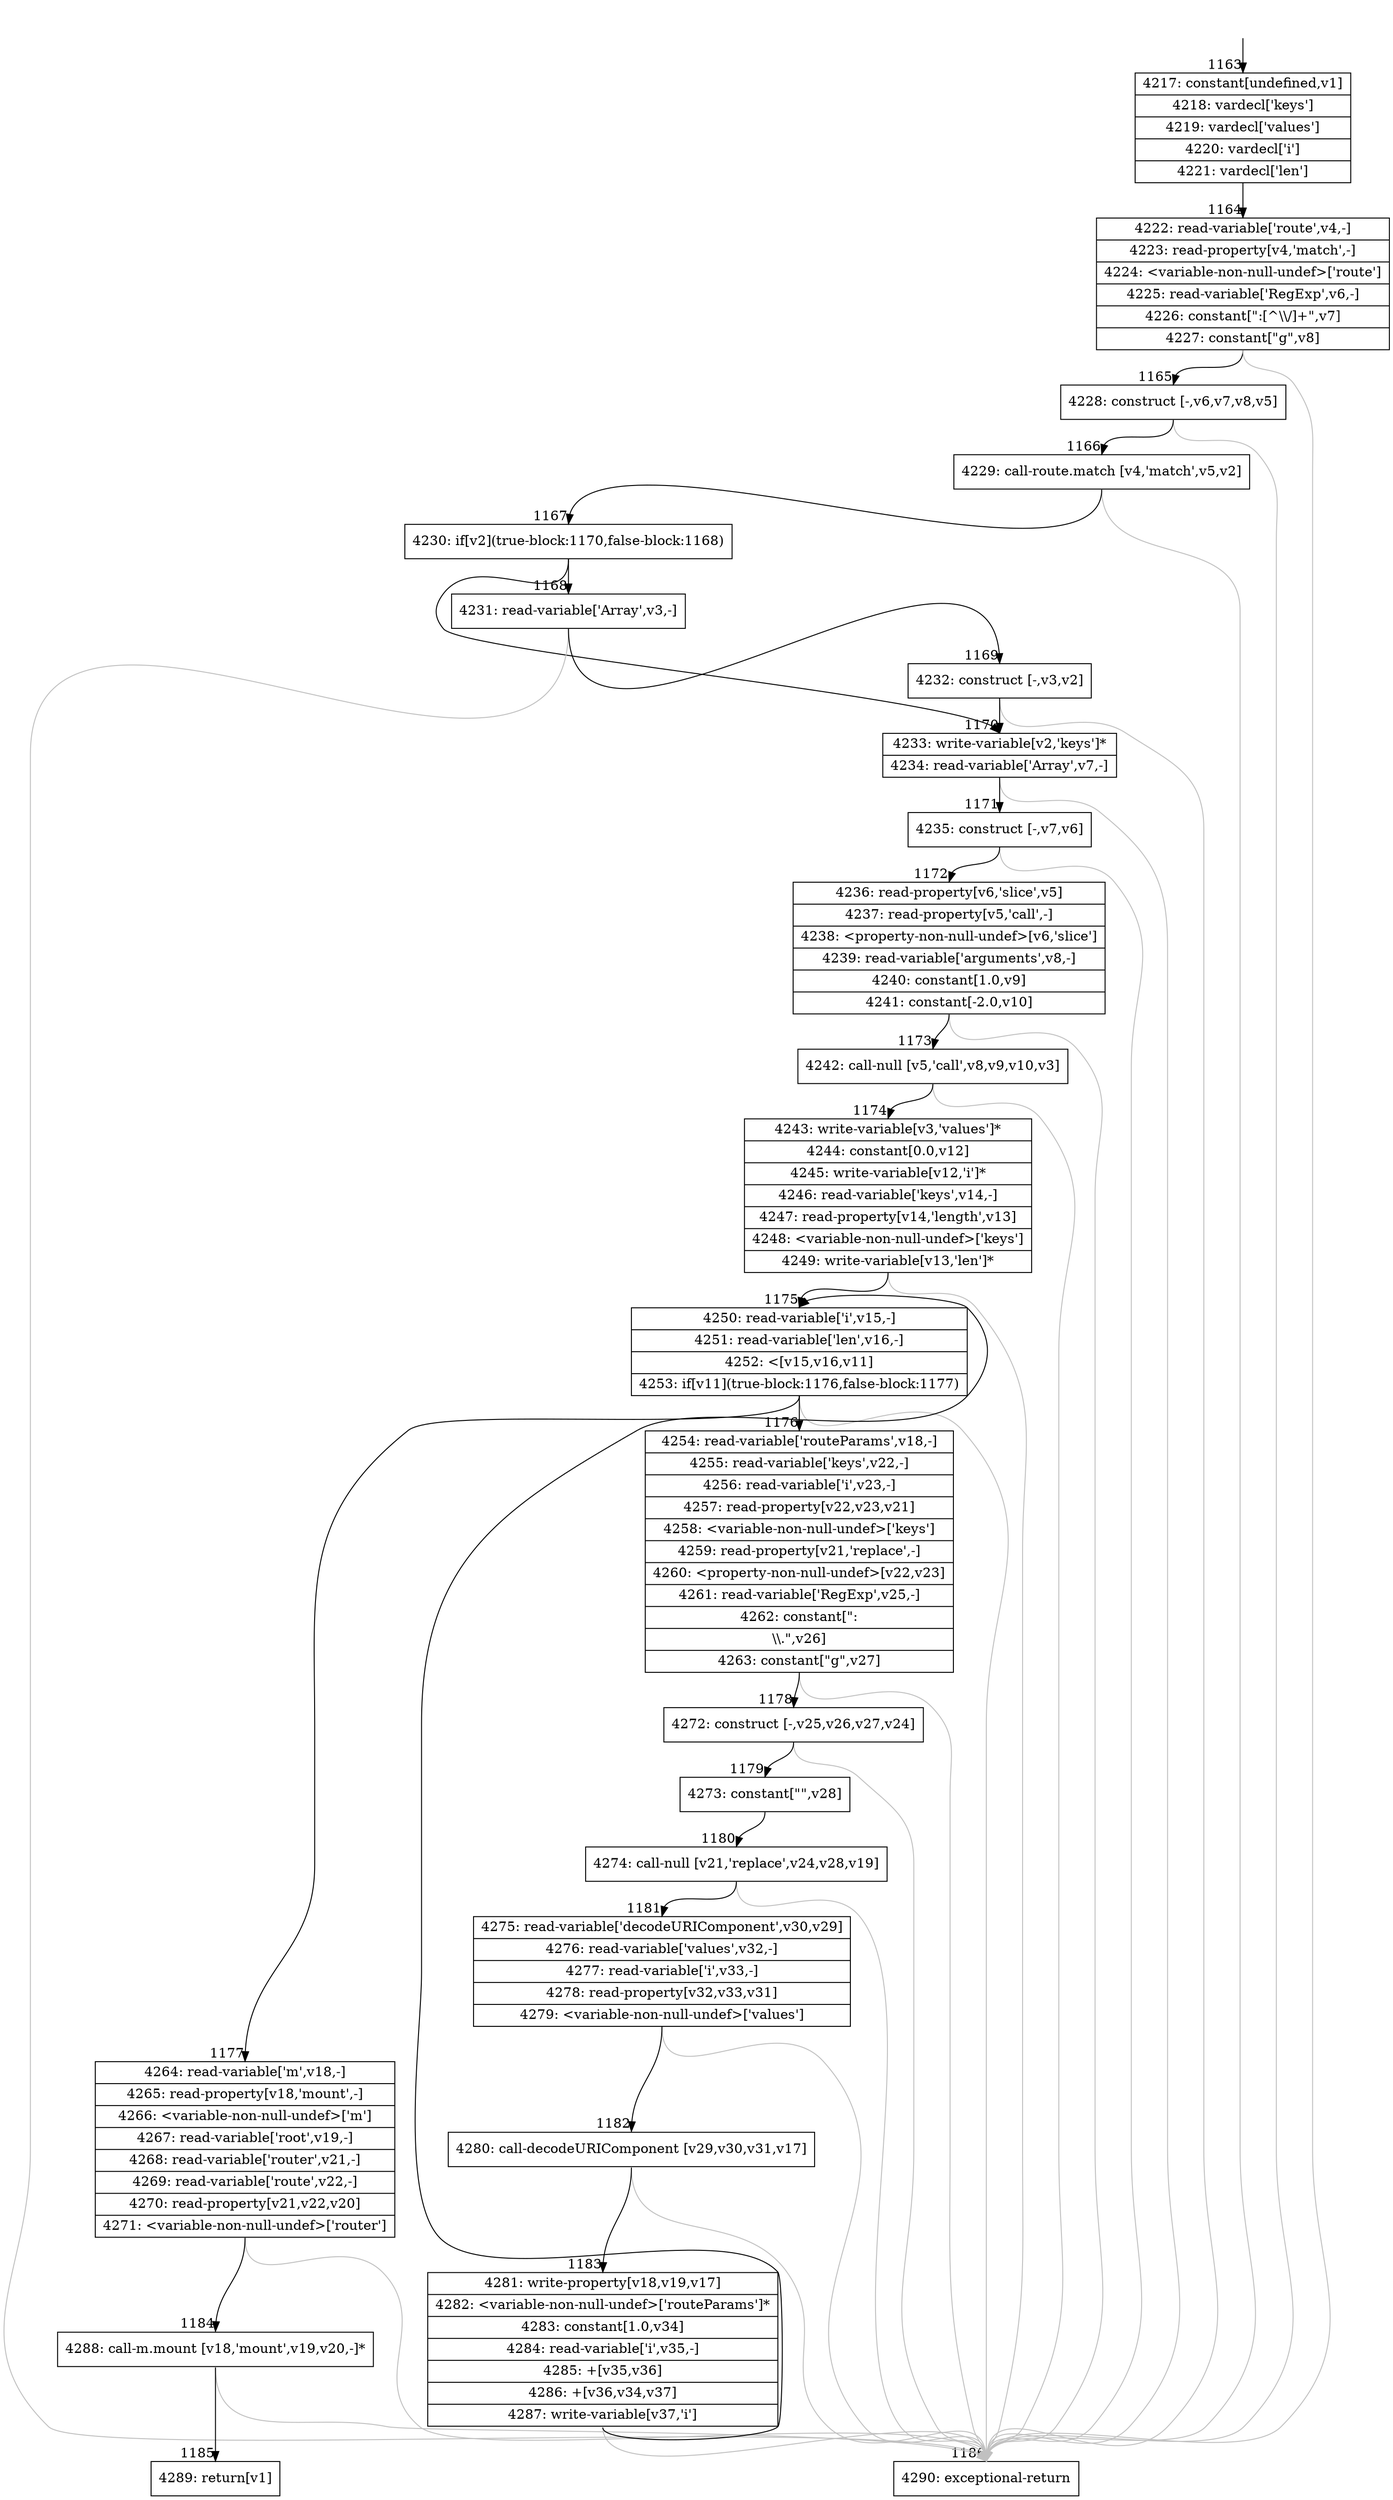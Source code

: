 digraph {
rankdir="TD"
BB_entry46[shape=none,label=""];
BB_entry46 -> BB1163 [tailport=s, headport=n, headlabel="    1163"]
BB1163 [shape=record label="{4217: constant[undefined,v1]|4218: vardecl['keys']|4219: vardecl['values']|4220: vardecl['i']|4221: vardecl['len']}" ] 
BB1163 -> BB1164 [tailport=s, headport=n, headlabel="      1164"]
BB1164 [shape=record label="{4222: read-variable['route',v4,-]|4223: read-property[v4,'match',-]|4224: \<variable-non-null-undef\>['route']|4225: read-variable['RegExp',v6,-]|4226: constant[\":[^\\\\/]+\",v7]|4227: constant[\"g\",v8]}" ] 
BB1164 -> BB1165 [tailport=s, headport=n, headlabel="      1165"]
BB1164 -> BB1186 [tailport=s, headport=n, color=gray, headlabel="      1186"]
BB1165 [shape=record label="{4228: construct [-,v6,v7,v8,v5]}" ] 
BB1165 -> BB1166 [tailport=s, headport=n, headlabel="      1166"]
BB1165 -> BB1186 [tailport=s, headport=n, color=gray]
BB1166 [shape=record label="{4229: call-route.match [v4,'match',v5,v2]}" ] 
BB1166 -> BB1167 [tailport=s, headport=n, headlabel="      1167"]
BB1166 -> BB1186 [tailport=s, headport=n, color=gray]
BB1167 [shape=record label="{4230: if[v2](true-block:1170,false-block:1168)}" ] 
BB1167 -> BB1170 [tailport=s, headport=n, headlabel="      1170"]
BB1167 -> BB1168 [tailport=s, headport=n, headlabel="      1168"]
BB1168 [shape=record label="{4231: read-variable['Array',v3,-]}" ] 
BB1168 -> BB1169 [tailport=s, headport=n, headlabel="      1169"]
BB1168 -> BB1186 [tailport=s, headport=n, color=gray]
BB1169 [shape=record label="{4232: construct [-,v3,v2]}" ] 
BB1169 -> BB1170 [tailport=s, headport=n]
BB1169 -> BB1186 [tailport=s, headport=n, color=gray]
BB1170 [shape=record label="{4233: write-variable[v2,'keys']*|4234: read-variable['Array',v7,-]}" ] 
BB1170 -> BB1171 [tailport=s, headport=n, headlabel="      1171"]
BB1170 -> BB1186 [tailport=s, headport=n, color=gray]
BB1171 [shape=record label="{4235: construct [-,v7,v6]}" ] 
BB1171 -> BB1172 [tailport=s, headport=n, headlabel="      1172"]
BB1171 -> BB1186 [tailport=s, headport=n, color=gray]
BB1172 [shape=record label="{4236: read-property[v6,'slice',v5]|4237: read-property[v5,'call',-]|4238: \<property-non-null-undef\>[v6,'slice']|4239: read-variable['arguments',v8,-]|4240: constant[1.0,v9]|4241: constant[-2.0,v10]}" ] 
BB1172 -> BB1173 [tailport=s, headport=n, headlabel="      1173"]
BB1172 -> BB1186 [tailport=s, headport=n, color=gray]
BB1173 [shape=record label="{4242: call-null [v5,'call',v8,v9,v10,v3]}" ] 
BB1173 -> BB1174 [tailport=s, headport=n, headlabel="      1174"]
BB1173 -> BB1186 [tailport=s, headport=n, color=gray]
BB1174 [shape=record label="{4243: write-variable[v3,'values']*|4244: constant[0.0,v12]|4245: write-variable[v12,'i']*|4246: read-variable['keys',v14,-]|4247: read-property[v14,'length',v13]|4248: \<variable-non-null-undef\>['keys']|4249: write-variable[v13,'len']*}" ] 
BB1174 -> BB1175 [tailport=s, headport=n, headlabel="      1175"]
BB1174 -> BB1186 [tailport=s, headport=n, color=gray]
BB1175 [shape=record label="{4250: read-variable['i',v15,-]|4251: read-variable['len',v16,-]|4252: \<[v15,v16,v11]|4253: if[v11](true-block:1176,false-block:1177)}" ] 
BB1175 -> BB1176 [tailport=s, headport=n, headlabel="      1176"]
BB1175 -> BB1177 [tailport=s, headport=n, headlabel="      1177"]
BB1175 -> BB1186 [tailport=s, headport=n, color=gray]
BB1176 [shape=record label="{4254: read-variable['routeParams',v18,-]|4255: read-variable['keys',v22,-]|4256: read-variable['i',v23,-]|4257: read-property[v22,v23,v21]|4258: \<variable-non-null-undef\>['keys']|4259: read-property[v21,'replace',-]|4260: \<property-non-null-undef\>[v22,v23]|4261: read-variable['RegExp',v25,-]|4262: constant[\":|\\\\.\",v26]|4263: constant[\"g\",v27]}" ] 
BB1176 -> BB1178 [tailport=s, headport=n, headlabel="      1178"]
BB1176 -> BB1186 [tailport=s, headport=n, color=gray]
BB1177 [shape=record label="{4264: read-variable['m',v18,-]|4265: read-property[v18,'mount',-]|4266: \<variable-non-null-undef\>['m']|4267: read-variable['root',v19,-]|4268: read-variable['router',v21,-]|4269: read-variable['route',v22,-]|4270: read-property[v21,v22,v20]|4271: \<variable-non-null-undef\>['router']}" ] 
BB1177 -> BB1184 [tailport=s, headport=n, headlabel="      1184"]
BB1177 -> BB1186 [tailport=s, headport=n, color=gray]
BB1178 [shape=record label="{4272: construct [-,v25,v26,v27,v24]}" ] 
BB1178 -> BB1179 [tailport=s, headport=n, headlabel="      1179"]
BB1178 -> BB1186 [tailport=s, headport=n, color=gray]
BB1179 [shape=record label="{4273: constant[\"\",v28]}" ] 
BB1179 -> BB1180 [tailport=s, headport=n, headlabel="      1180"]
BB1180 [shape=record label="{4274: call-null [v21,'replace',v24,v28,v19]}" ] 
BB1180 -> BB1181 [tailport=s, headport=n, headlabel="      1181"]
BB1180 -> BB1186 [tailport=s, headport=n, color=gray]
BB1181 [shape=record label="{4275: read-variable['decodeURIComponent',v30,v29]|4276: read-variable['values',v32,-]|4277: read-variable['i',v33,-]|4278: read-property[v32,v33,v31]|4279: \<variable-non-null-undef\>['values']}" ] 
BB1181 -> BB1182 [tailport=s, headport=n, headlabel="      1182"]
BB1181 -> BB1186 [tailport=s, headport=n, color=gray]
BB1182 [shape=record label="{4280: call-decodeURIComponent [v29,v30,v31,v17]}" ] 
BB1182 -> BB1183 [tailport=s, headport=n, headlabel="      1183"]
BB1182 -> BB1186 [tailport=s, headport=n, color=gray]
BB1183 [shape=record label="{4281: write-property[v18,v19,v17]|4282: \<variable-non-null-undef\>['routeParams']*|4283: constant[1.0,v34]|4284: read-variable['i',v35,-]|4285: +[v35,v36]|4286: +[v36,v34,v37]|4287: write-variable[v37,'i']}" ] 
BB1183 -> BB1175 [tailport=s, headport=n]
BB1183 -> BB1186 [tailport=s, headport=n, color=gray]
BB1184 [shape=record label="{4288: call-m.mount [v18,'mount',v19,v20,-]*}" ] 
BB1184 -> BB1185 [tailport=s, headport=n, headlabel="      1185"]
BB1184 -> BB1186 [tailport=s, headport=n, color=gray]
BB1185 [shape=record label="{4289: return[v1]}" ] 
BB1186 [shape=record label="{4290: exceptional-return}" ] 
//#$~ 784
}
